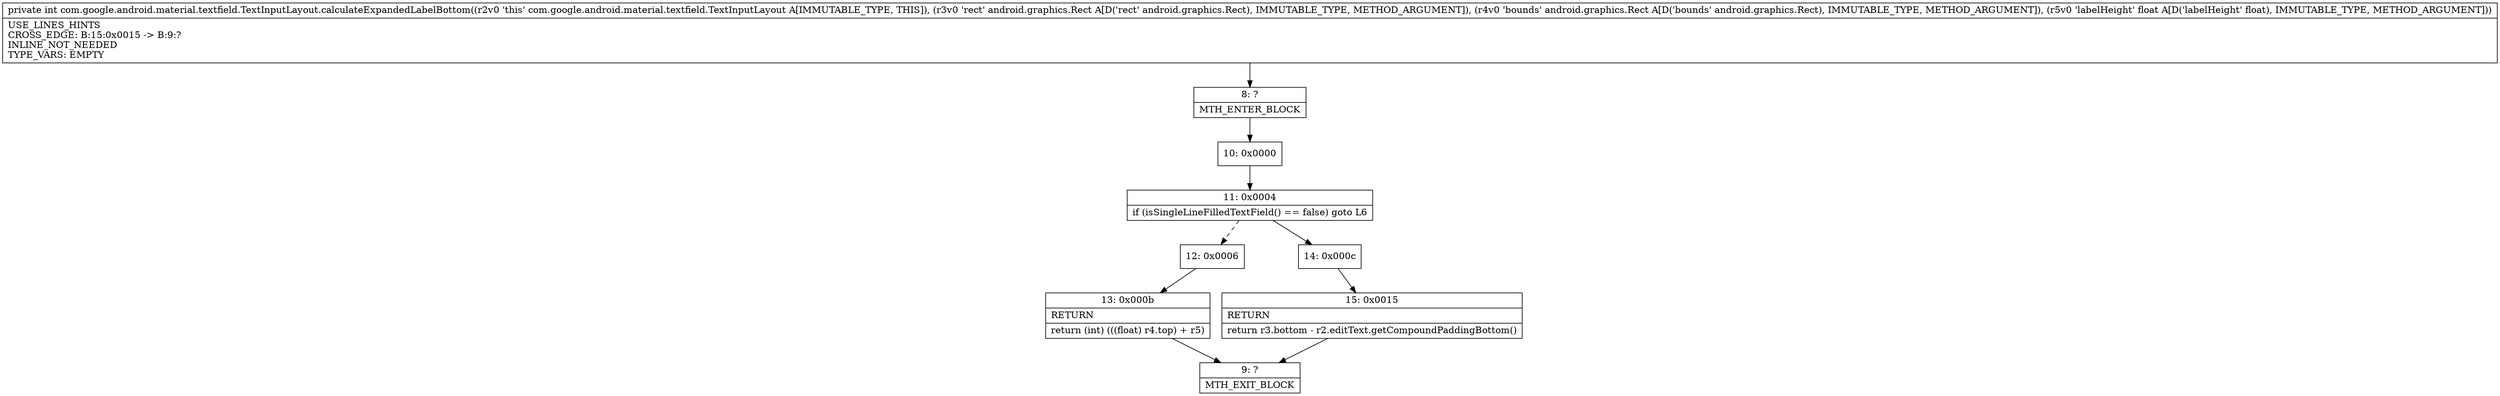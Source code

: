 digraph "CFG forcom.google.android.material.textfield.TextInputLayout.calculateExpandedLabelBottom(Landroid\/graphics\/Rect;Landroid\/graphics\/Rect;F)I" {
Node_8 [shape=record,label="{8\:\ ?|MTH_ENTER_BLOCK\l}"];
Node_10 [shape=record,label="{10\:\ 0x0000}"];
Node_11 [shape=record,label="{11\:\ 0x0004|if (isSingleLineFilledTextField() == false) goto L6\l}"];
Node_12 [shape=record,label="{12\:\ 0x0006}"];
Node_13 [shape=record,label="{13\:\ 0x000b|RETURN\l|return (int) (((float) r4.top) + r5)\l}"];
Node_9 [shape=record,label="{9\:\ ?|MTH_EXIT_BLOCK\l}"];
Node_14 [shape=record,label="{14\:\ 0x000c}"];
Node_15 [shape=record,label="{15\:\ 0x0015|RETURN\l|return r3.bottom \- r2.editText.getCompoundPaddingBottom()\l}"];
MethodNode[shape=record,label="{private int com.google.android.material.textfield.TextInputLayout.calculateExpandedLabelBottom((r2v0 'this' com.google.android.material.textfield.TextInputLayout A[IMMUTABLE_TYPE, THIS]), (r3v0 'rect' android.graphics.Rect A[D('rect' android.graphics.Rect), IMMUTABLE_TYPE, METHOD_ARGUMENT]), (r4v0 'bounds' android.graphics.Rect A[D('bounds' android.graphics.Rect), IMMUTABLE_TYPE, METHOD_ARGUMENT]), (r5v0 'labelHeight' float A[D('labelHeight' float), IMMUTABLE_TYPE, METHOD_ARGUMENT]))  | USE_LINES_HINTS\lCROSS_EDGE: B:15:0x0015 \-\> B:9:?\lINLINE_NOT_NEEDED\lTYPE_VARS: EMPTY\l}"];
MethodNode -> Node_8;Node_8 -> Node_10;
Node_10 -> Node_11;
Node_11 -> Node_12[style=dashed];
Node_11 -> Node_14;
Node_12 -> Node_13;
Node_13 -> Node_9;
Node_14 -> Node_15;
Node_15 -> Node_9;
}


